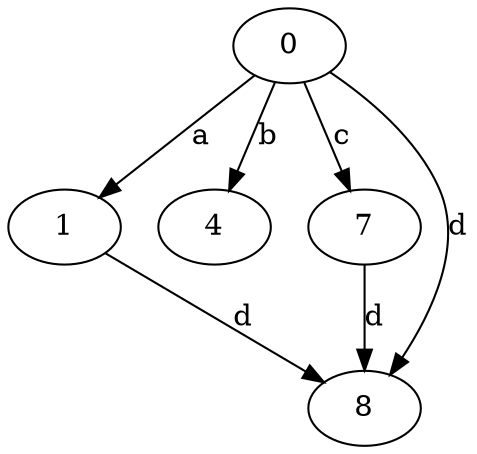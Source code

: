 strict digraph  {
1;
4;
7;
8;
0;
1 -> 8  [label=d];
7 -> 8  [label=d];
0 -> 1  [label=a];
0 -> 4  [label=b];
0 -> 7  [label=c];
0 -> 8  [label=d];
}
